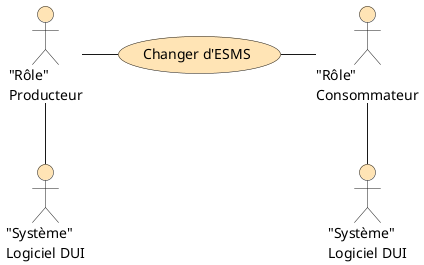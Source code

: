 @startuml

:"Rôle"\nProducteur: as P #Moccasin
:"Rôle"\nConsommateur: as C #Moccasin
:"Système"\nLogiciel DUI: as L1 #Moccasin
:"Système"\nLogiciel DUI: as L2 #Moccasin

(Changer d'ESMS) as c #Moccasin

c - C
P - c
P -- L1
C -- L2

@enduml